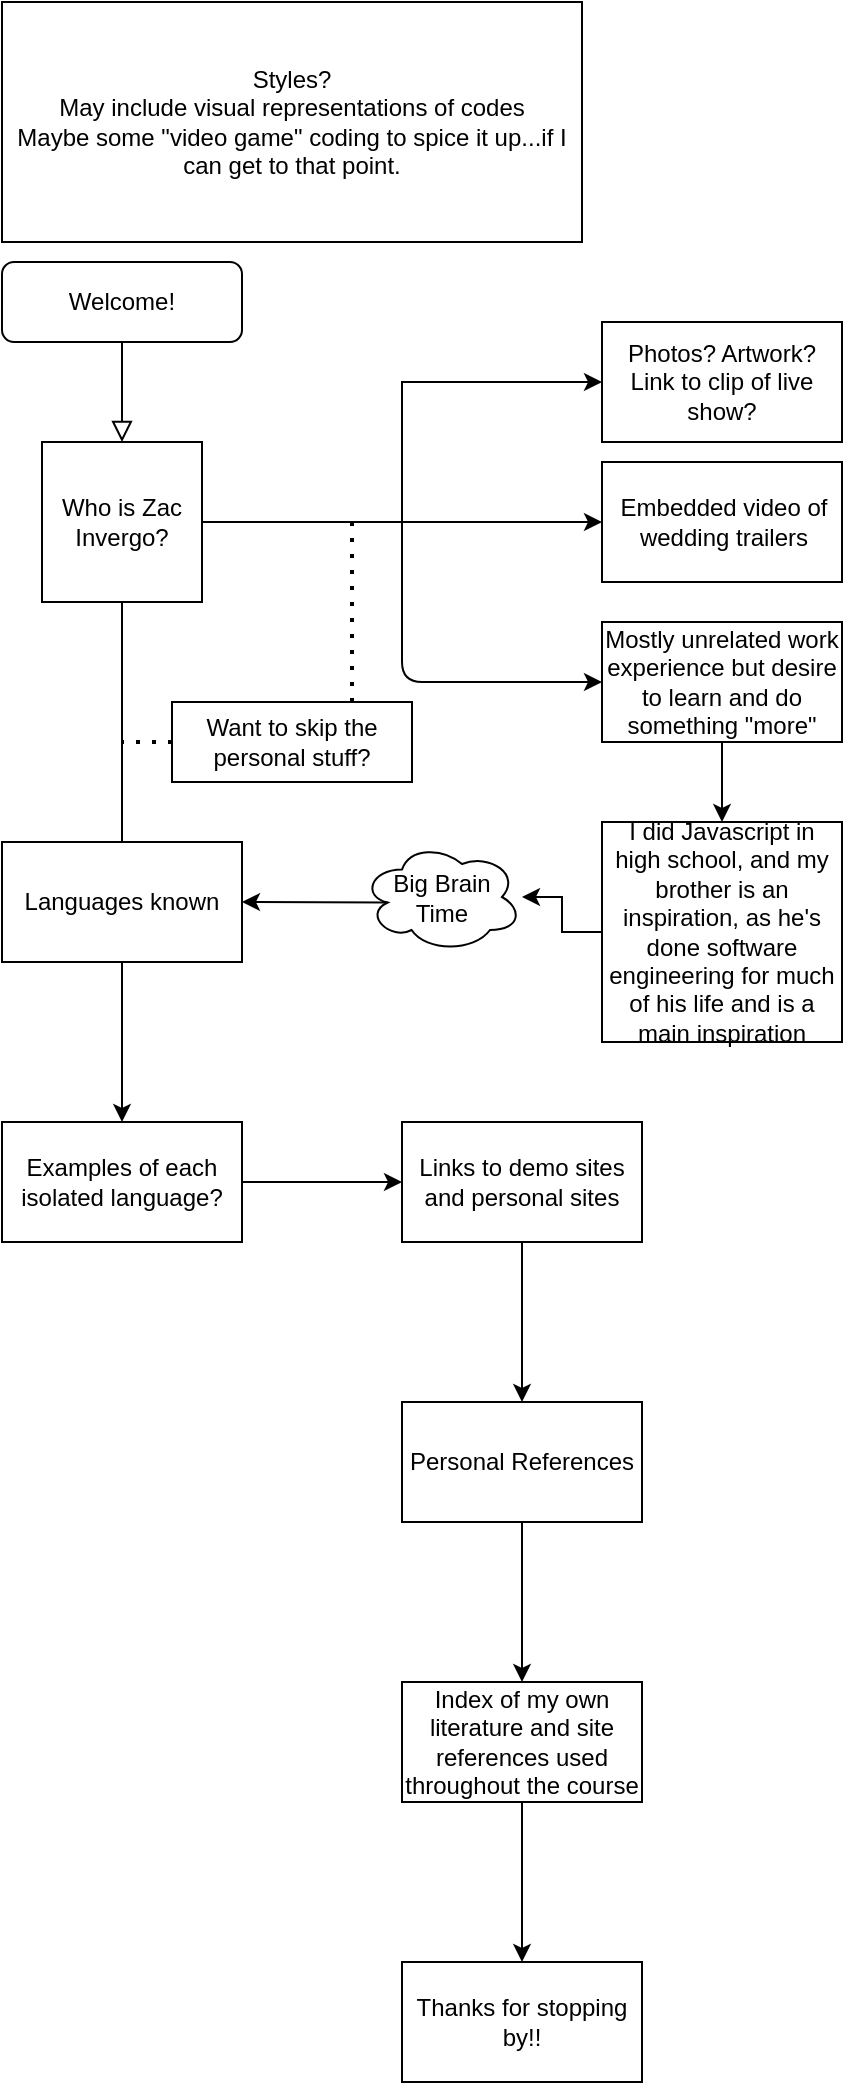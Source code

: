 <mxfile version="13.7.1" type="github">
  <diagram id="C5RBs43oDa-KdzZeNtuy" name="Page-1">
    <mxGraphModel dx="1019" dy="1681" grid="1" gridSize="10" guides="1" tooltips="1" connect="1" arrows="1" fold="1" page="1" pageScale="1" pageWidth="827" pageHeight="1169" math="0" shadow="0">
      <root>
        <mxCell id="WIyWlLk6GJQsqaUBKTNV-0" />
        <mxCell id="WIyWlLk6GJQsqaUBKTNV-1" parent="WIyWlLk6GJQsqaUBKTNV-0" />
        <mxCell id="WIyWlLk6GJQsqaUBKTNV-2" value="" style="rounded=0;html=1;jettySize=auto;orthogonalLoop=1;fontSize=11;endArrow=block;endFill=0;endSize=8;strokeWidth=1;shadow=0;labelBackgroundColor=none;edgeStyle=orthogonalEdgeStyle;" parent="WIyWlLk6GJQsqaUBKTNV-1" source="WIyWlLk6GJQsqaUBKTNV-3" edge="1">
          <mxGeometry relative="1" as="geometry">
            <mxPoint x="220" y="170" as="targetPoint" />
          </mxGeometry>
        </mxCell>
        <mxCell id="WIyWlLk6GJQsqaUBKTNV-3" value="Welcome!" style="rounded=1;whiteSpace=wrap;html=1;fontSize=12;glass=0;strokeWidth=1;shadow=0;" parent="WIyWlLk6GJQsqaUBKTNV-1" vertex="1">
          <mxGeometry x="160" y="80" width="120" height="40" as="geometry" />
        </mxCell>
        <mxCell id="QVaPhrEgmWK7eqTjdJqG-17" value="" style="edgeStyle=orthogonalEdgeStyle;rounded=0;orthogonalLoop=1;jettySize=auto;html=1;" edge="1" parent="WIyWlLk6GJQsqaUBKTNV-1" source="QVaPhrEgmWK7eqTjdJqG-0" target="QVaPhrEgmWK7eqTjdJqG-16">
          <mxGeometry relative="1" as="geometry" />
        </mxCell>
        <mxCell id="QVaPhrEgmWK7eqTjdJqG-0" value="Who is Zac Invergo?" style="whiteSpace=wrap;html=1;aspect=fixed;" vertex="1" parent="WIyWlLk6GJQsqaUBKTNV-1">
          <mxGeometry x="180" y="170" width="80" height="80" as="geometry" />
        </mxCell>
        <mxCell id="QVaPhrEgmWK7eqTjdJqG-1" value="" style="endArrow=none;html=1;entryX=0.5;entryY=1;entryDx=0;entryDy=0;" edge="1" parent="WIyWlLk6GJQsqaUBKTNV-1" target="QVaPhrEgmWK7eqTjdJqG-0">
          <mxGeometry width="50" height="50" relative="1" as="geometry">
            <mxPoint x="220" y="370" as="sourcePoint" />
            <mxPoint x="440" y="230" as="targetPoint" />
          </mxGeometry>
        </mxCell>
        <mxCell id="QVaPhrEgmWK7eqTjdJqG-6" value="" style="edgeStyle=orthogonalEdgeStyle;rounded=0;orthogonalLoop=1;jettySize=auto;html=1;" edge="1" parent="WIyWlLk6GJQsqaUBKTNV-1" source="QVaPhrEgmWK7eqTjdJqG-4" target="QVaPhrEgmWK7eqTjdJqG-5">
          <mxGeometry relative="1" as="geometry" />
        </mxCell>
        <mxCell id="QVaPhrEgmWK7eqTjdJqG-4" value="Languages known" style="rounded=0;whiteSpace=wrap;html=1;" vertex="1" parent="WIyWlLk6GJQsqaUBKTNV-1">
          <mxGeometry x="160" y="370" width="120" height="60" as="geometry" />
        </mxCell>
        <mxCell id="QVaPhrEgmWK7eqTjdJqG-8" value="" style="edgeStyle=orthogonalEdgeStyle;rounded=0;orthogonalLoop=1;jettySize=auto;html=1;" edge="1" parent="WIyWlLk6GJQsqaUBKTNV-1" source="QVaPhrEgmWK7eqTjdJqG-5" target="QVaPhrEgmWK7eqTjdJqG-7">
          <mxGeometry relative="1" as="geometry" />
        </mxCell>
        <mxCell id="QVaPhrEgmWK7eqTjdJqG-5" value="Examples of each isolated language?" style="rounded=0;whiteSpace=wrap;html=1;" vertex="1" parent="WIyWlLk6GJQsqaUBKTNV-1">
          <mxGeometry x="160" y="510" width="120" height="60" as="geometry" />
        </mxCell>
        <mxCell id="QVaPhrEgmWK7eqTjdJqG-10" value="" style="edgeStyle=orthogonalEdgeStyle;rounded=0;orthogonalLoop=1;jettySize=auto;html=1;" edge="1" parent="WIyWlLk6GJQsqaUBKTNV-1" source="QVaPhrEgmWK7eqTjdJqG-7" target="QVaPhrEgmWK7eqTjdJqG-9">
          <mxGeometry relative="1" as="geometry" />
        </mxCell>
        <mxCell id="QVaPhrEgmWK7eqTjdJqG-7" value="Links to demo sites and personal sites" style="whiteSpace=wrap;html=1;rounded=0;" vertex="1" parent="WIyWlLk6GJQsqaUBKTNV-1">
          <mxGeometry x="360" y="510" width="120" height="60" as="geometry" />
        </mxCell>
        <mxCell id="QVaPhrEgmWK7eqTjdJqG-12" value="" style="edgeStyle=orthogonalEdgeStyle;rounded=0;orthogonalLoop=1;jettySize=auto;html=1;" edge="1" parent="WIyWlLk6GJQsqaUBKTNV-1" source="QVaPhrEgmWK7eqTjdJqG-9" target="QVaPhrEgmWK7eqTjdJqG-11">
          <mxGeometry relative="1" as="geometry" />
        </mxCell>
        <mxCell id="QVaPhrEgmWK7eqTjdJqG-9" value="Personal References" style="whiteSpace=wrap;html=1;rounded=0;" vertex="1" parent="WIyWlLk6GJQsqaUBKTNV-1">
          <mxGeometry x="360" y="650" width="120" height="60" as="geometry" />
        </mxCell>
        <mxCell id="QVaPhrEgmWK7eqTjdJqG-15" value="" style="edgeStyle=orthogonalEdgeStyle;rounded=0;orthogonalLoop=1;jettySize=auto;html=1;" edge="1" parent="WIyWlLk6GJQsqaUBKTNV-1" source="QVaPhrEgmWK7eqTjdJqG-11" target="QVaPhrEgmWK7eqTjdJqG-14">
          <mxGeometry relative="1" as="geometry" />
        </mxCell>
        <mxCell id="QVaPhrEgmWK7eqTjdJqG-11" value="Index of my own literature and site references used throughout the course" style="whiteSpace=wrap;html=1;rounded=0;" vertex="1" parent="WIyWlLk6GJQsqaUBKTNV-1">
          <mxGeometry x="360" y="790" width="120" height="60" as="geometry" />
        </mxCell>
        <mxCell id="QVaPhrEgmWK7eqTjdJqG-13" value="Styles?&lt;br&gt;May include visual representations of codes&lt;br&gt;Maybe some &quot;video game&quot; coding to spice it up...if I can get to that point." style="rounded=0;whiteSpace=wrap;html=1;align=center;labelPosition=center;verticalLabelPosition=middle;verticalAlign=middle;" vertex="1" parent="WIyWlLk6GJQsqaUBKTNV-1">
          <mxGeometry x="160" y="-50" width="290" height="120" as="geometry" />
        </mxCell>
        <mxCell id="QVaPhrEgmWK7eqTjdJqG-14" value="Thanks for stopping by!!" style="whiteSpace=wrap;html=1;rounded=0;" vertex="1" parent="WIyWlLk6GJQsqaUBKTNV-1">
          <mxGeometry x="360" y="930" width="120" height="60" as="geometry" />
        </mxCell>
        <mxCell id="QVaPhrEgmWK7eqTjdJqG-16" value="Photos? Artwork?&lt;br&gt;Link to clip of live show?" style="whiteSpace=wrap;html=1;" vertex="1" parent="WIyWlLk6GJQsqaUBKTNV-1">
          <mxGeometry x="460" y="110" width="120" height="60" as="geometry" />
        </mxCell>
        <mxCell id="QVaPhrEgmWK7eqTjdJqG-18" value="&lt;div style=&quot;text-align: center&quot;&gt;&lt;span&gt;Embedded video of wedding trailers&lt;/span&gt;&lt;/div&gt;" style="rounded=0;whiteSpace=wrap;html=1;align=left;" vertex="1" parent="WIyWlLk6GJQsqaUBKTNV-1">
          <mxGeometry x="460" y="180" width="120" height="60" as="geometry" />
        </mxCell>
        <mxCell id="QVaPhrEgmWK7eqTjdJqG-19" value="" style="endArrow=classic;html=1;entryX=0;entryY=0.5;entryDx=0;entryDy=0;" edge="1" parent="WIyWlLk6GJQsqaUBKTNV-1" target="QVaPhrEgmWK7eqTjdJqG-18">
          <mxGeometry width="50" height="50" relative="1" as="geometry">
            <mxPoint x="360" y="210" as="sourcePoint" />
            <mxPoint x="450" y="150" as="targetPoint" />
          </mxGeometry>
        </mxCell>
        <mxCell id="QVaPhrEgmWK7eqTjdJqG-20" value="" style="endArrow=classic;html=1;" edge="1" parent="WIyWlLk6GJQsqaUBKTNV-1" target="QVaPhrEgmWK7eqTjdJqG-21">
          <mxGeometry width="50" height="50" relative="1" as="geometry">
            <mxPoint x="360" y="210" as="sourcePoint" />
            <mxPoint x="460" y="290" as="targetPoint" />
            <Array as="points">
              <mxPoint x="360" y="290" />
            </Array>
          </mxGeometry>
        </mxCell>
        <mxCell id="QVaPhrEgmWK7eqTjdJqG-23" value="" style="edgeStyle=orthogonalEdgeStyle;rounded=0;orthogonalLoop=1;jettySize=auto;html=1;" edge="1" parent="WIyWlLk6GJQsqaUBKTNV-1" source="QVaPhrEgmWK7eqTjdJqG-21" target="QVaPhrEgmWK7eqTjdJqG-22">
          <mxGeometry relative="1" as="geometry" />
        </mxCell>
        <mxCell id="QVaPhrEgmWK7eqTjdJqG-21" value="Mostly unrelated work experience but desire to learn and do something &quot;more&quot;" style="rounded=0;whiteSpace=wrap;html=1;" vertex="1" parent="WIyWlLk6GJQsqaUBKTNV-1">
          <mxGeometry x="460" y="260" width="120" height="60" as="geometry" />
        </mxCell>
        <mxCell id="QVaPhrEgmWK7eqTjdJqG-25" value="" style="edgeStyle=orthogonalEdgeStyle;rounded=0;orthogonalLoop=1;jettySize=auto;html=1;" edge="1" parent="WIyWlLk6GJQsqaUBKTNV-1" source="QVaPhrEgmWK7eqTjdJqG-22" target="QVaPhrEgmWK7eqTjdJqG-24">
          <mxGeometry relative="1" as="geometry" />
        </mxCell>
        <mxCell id="QVaPhrEgmWK7eqTjdJqG-22" value="I did Javascript in high school, and my brother is an inspiration, as he&#39;s done software engineering for much of his life and is a main inspiration" style="whiteSpace=wrap;html=1;rounded=0;" vertex="1" parent="WIyWlLk6GJQsqaUBKTNV-1">
          <mxGeometry x="460" y="360" width="120" height="110" as="geometry" />
        </mxCell>
        <mxCell id="QVaPhrEgmWK7eqTjdJqG-24" value="Big Brain Time" style="ellipse;shape=cloud;whiteSpace=wrap;html=1;rounded=0;" vertex="1" parent="WIyWlLk6GJQsqaUBKTNV-1">
          <mxGeometry x="340" y="370" width="80" height="55" as="geometry" />
        </mxCell>
        <mxCell id="QVaPhrEgmWK7eqTjdJqG-26" value="" style="endArrow=classic;html=1;entryX=1;entryY=0.5;entryDx=0;entryDy=0;exitX=0.16;exitY=0.55;exitDx=0;exitDy=0;exitPerimeter=0;" edge="1" parent="WIyWlLk6GJQsqaUBKTNV-1" source="QVaPhrEgmWK7eqTjdJqG-24" target="QVaPhrEgmWK7eqTjdJqG-4">
          <mxGeometry width="50" height="50" relative="1" as="geometry">
            <mxPoint x="400" y="270" as="sourcePoint" />
            <mxPoint x="450" y="220" as="targetPoint" />
          </mxGeometry>
        </mxCell>
        <mxCell id="QVaPhrEgmWK7eqTjdJqG-28" value="Want to skip the personal stuff?" style="rounded=0;whiteSpace=wrap;html=1;align=center;" vertex="1" parent="WIyWlLk6GJQsqaUBKTNV-1">
          <mxGeometry x="245" y="300" width="120" height="40" as="geometry" />
        </mxCell>
        <mxCell id="QVaPhrEgmWK7eqTjdJqG-29" value="" style="endArrow=none;dashed=1;html=1;dashPattern=1 3;strokeWidth=2;entryX=0.75;entryY=0;entryDx=0;entryDy=0;" edge="1" parent="WIyWlLk6GJQsqaUBKTNV-1" target="QVaPhrEgmWK7eqTjdJqG-28">
          <mxGeometry width="50" height="50" relative="1" as="geometry">
            <mxPoint x="335" y="210" as="sourcePoint" />
            <mxPoint x="320" y="250" as="targetPoint" />
          </mxGeometry>
        </mxCell>
        <mxCell id="QVaPhrEgmWK7eqTjdJqG-30" value="" style="endArrow=none;dashed=1;html=1;dashPattern=1 3;strokeWidth=2;exitX=0;exitY=0.5;exitDx=0;exitDy=0;" edge="1" parent="WIyWlLk6GJQsqaUBKTNV-1" source="QVaPhrEgmWK7eqTjdJqG-28">
          <mxGeometry width="50" height="50" relative="1" as="geometry">
            <mxPoint x="390" y="210" as="sourcePoint" />
            <mxPoint x="220" y="320" as="targetPoint" />
          </mxGeometry>
        </mxCell>
      </root>
    </mxGraphModel>
  </diagram>
</mxfile>
